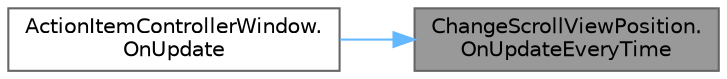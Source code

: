 digraph "ChangeScrollViewPosition.OnUpdateEveryTime"
{
 // LATEX_PDF_SIZE
  bgcolor="transparent";
  edge [fontname=Helvetica,fontsize=10,labelfontname=Helvetica,labelfontsize=10];
  node [fontname=Helvetica,fontsize=10,shape=box,height=0.2,width=0.4];
  rankdir="RL";
  Node1 [id="Node000001",label="ChangeScrollViewPosition.\lOnUpdateEveryTime",height=0.2,width=0.4,color="gray40", fillcolor="grey60", style="filled", fontcolor="black",tooltip=" "];
  Node1 -> Node2 [id="edge1_Node000001_Node000002",dir="back",color="steelblue1",style="solid",tooltip=" "];
  Node2 [id="Node000002",label="ActionItemControllerWindow.\lOnUpdate",height=0.2,width=0.4,color="grey40", fillcolor="white", style="filled",URL="$class_action_item_controller_window.html#a078236b0b5494f9818cf02a345a4607b",tooltip=" "];
}
